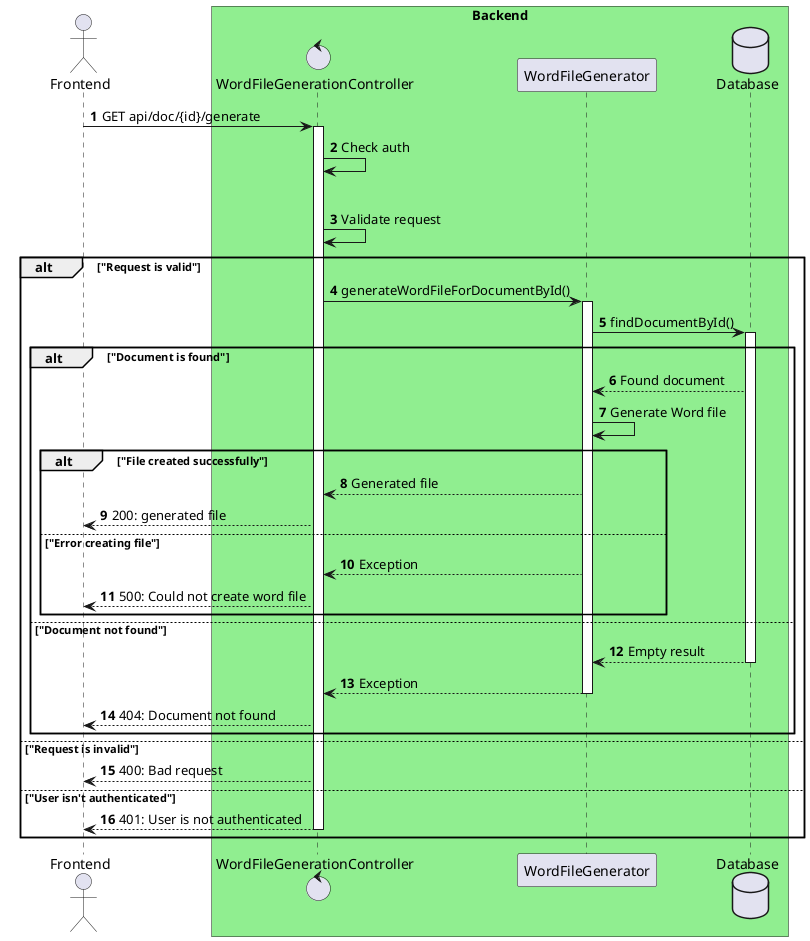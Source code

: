 @startuml

autonumber

actor "Frontend" as front

box "Backend" #Lightgreen
control "WordFileGenerationController" as controller
participant "WordFileGenerator" as service
database "Database" as db
end box

front -> controller++: GET api/doc/{id}/generate
controller -> controller: Check auth
alt "User is authenticated"
    controller -> controller: Validate request
    alt "Request is valid"
        controller -> service++: generateWordFileForDocumentById()
        service -> db++: findDocumentById()
        alt "Document is found"
            db --> service: Found document
            service -> service: Generate Word file
            alt "File created successfully"
                service --> controller: Generated file
                controller --> front: 200: generated file
            else "Error creating file"
                service --> controller: Exception
                controller --> front: 500: Could not create word file
            end
        else "Document not found"
            db --> service--: Empty result
            service --> controller--: Exception
            controller --> front: 404: Document not found
        end
    else "Request is invalid"
        controller --> front: 400: Bad request
else "User isn't authenticated"
    controller --> front--: 401: User is not authenticated
end

@enduml